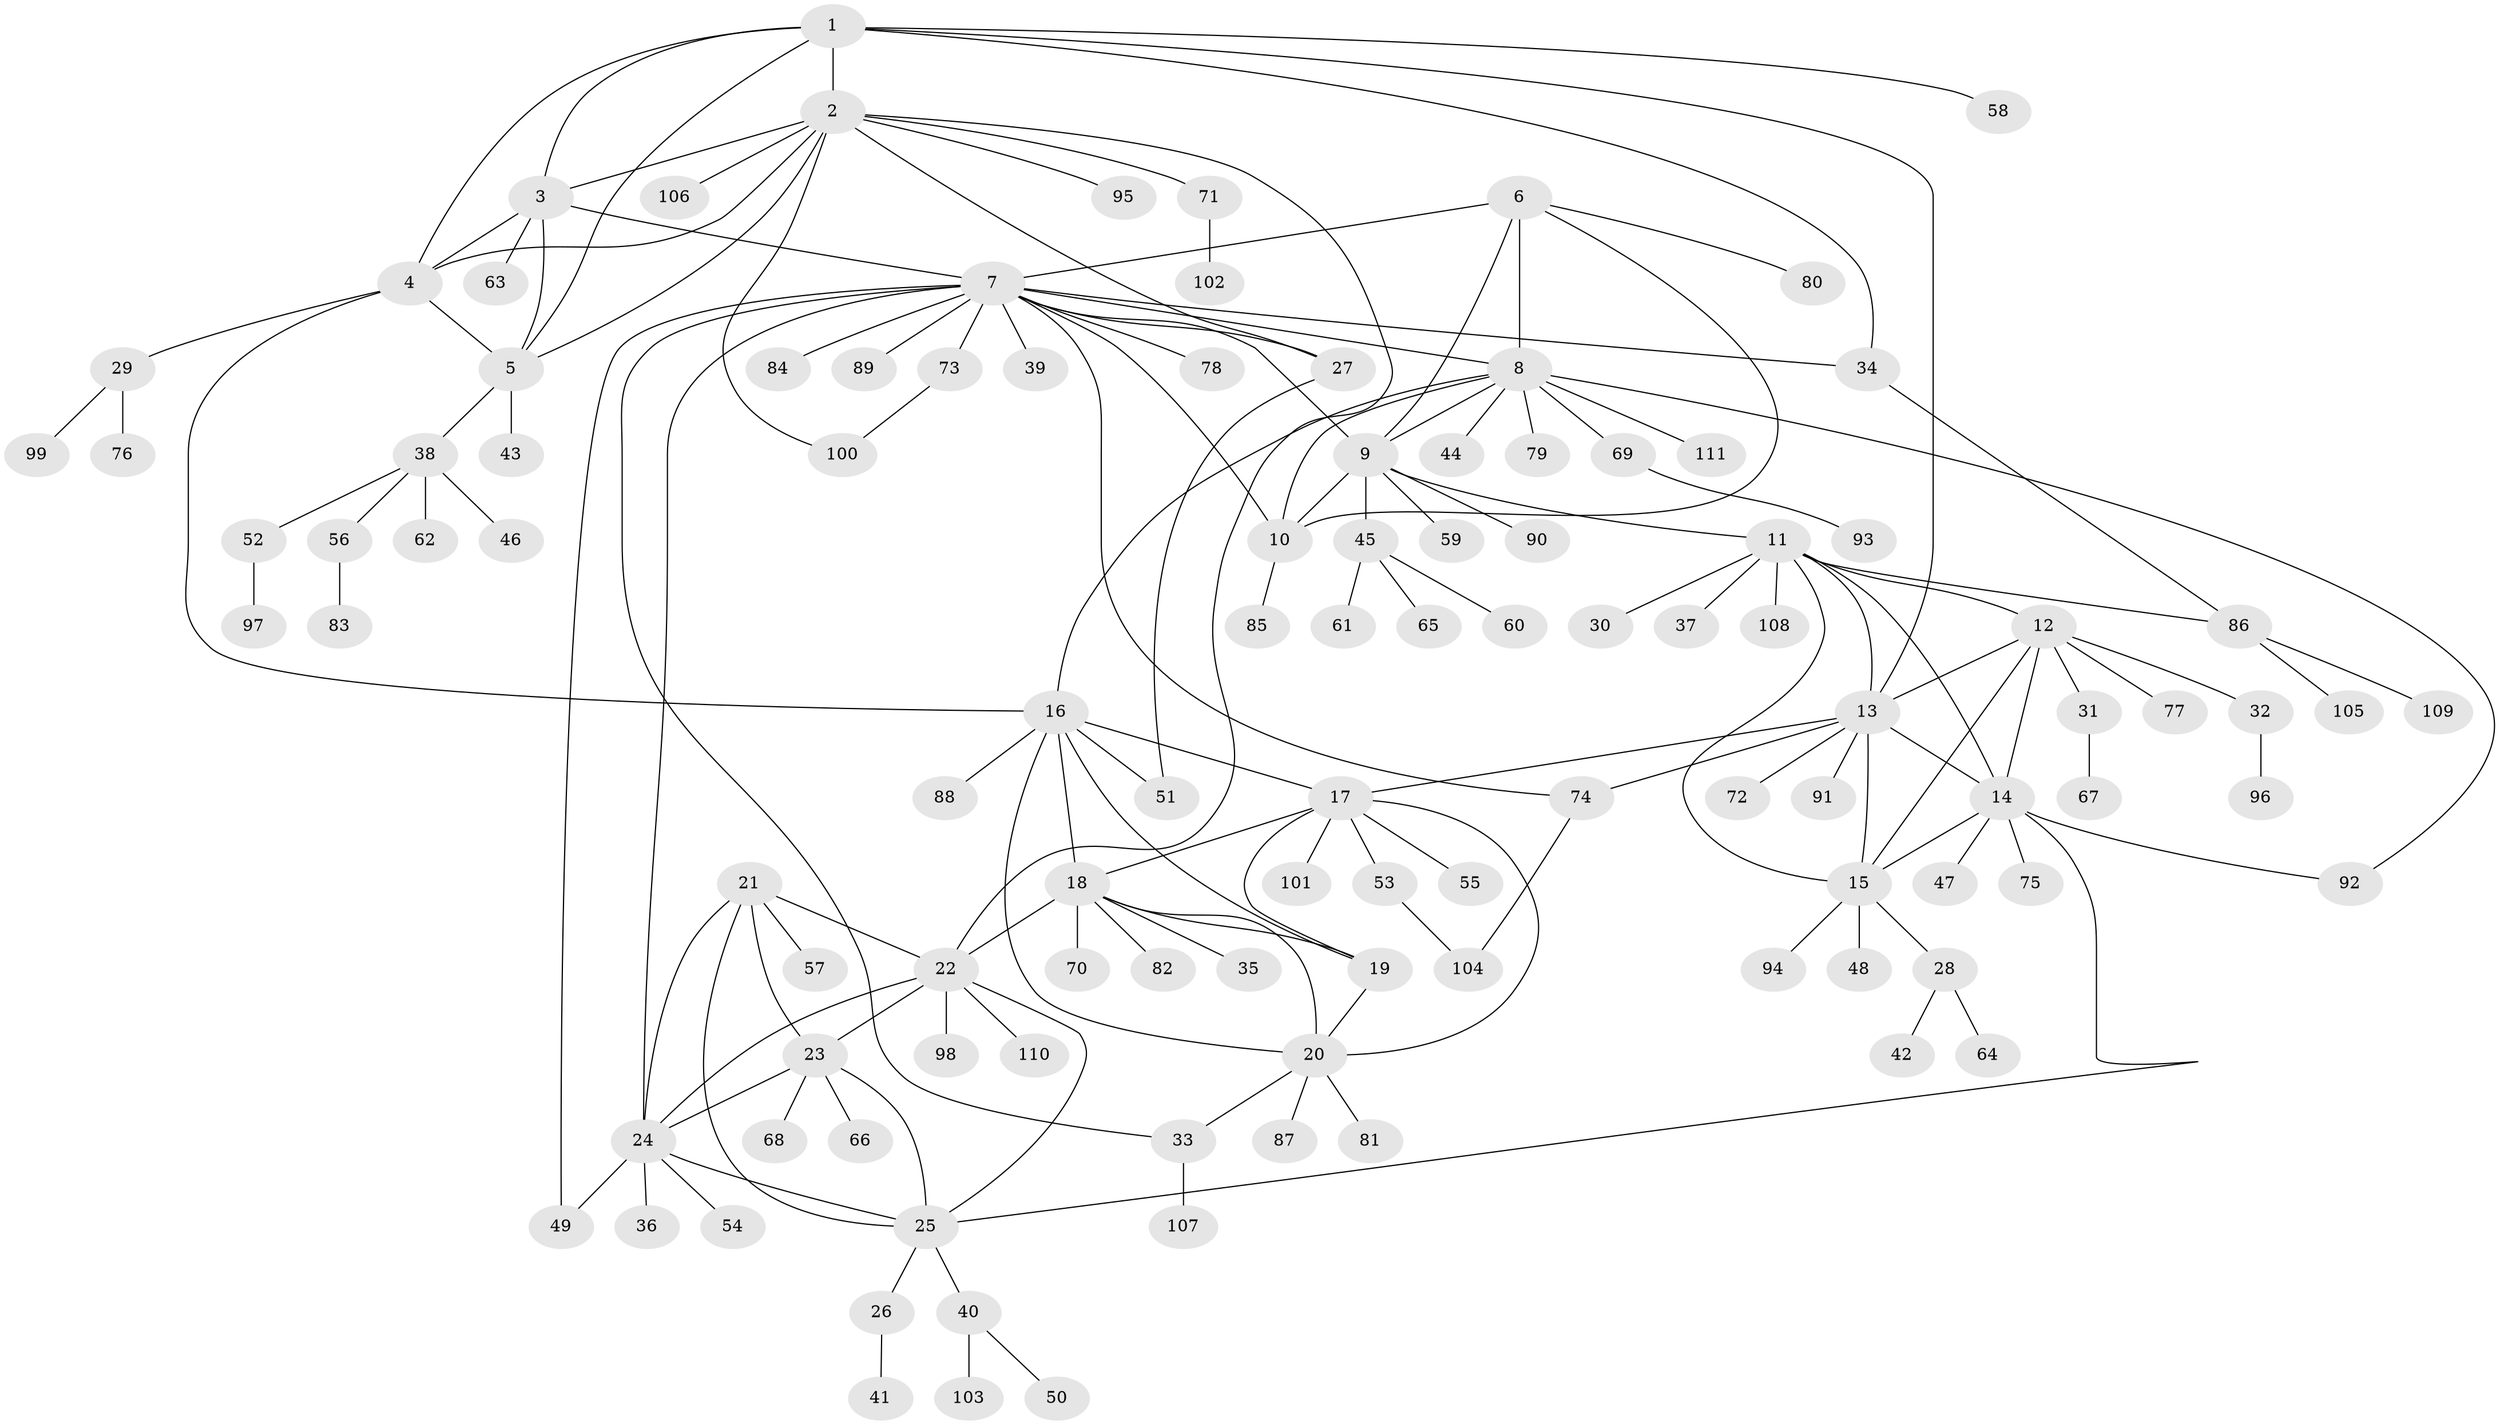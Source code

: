 // coarse degree distribution, {8: 0.015151515151515152, 6: 0.015151515151515152, 7: 0.030303030303030304, 4: 0.045454545454545456, 13: 0.030303030303030304, 11: 0.030303030303030304, 1: 0.7727272727272727, 2: 0.030303030303030304, 12: 0.015151515151515152, 3: 0.015151515151515152}
// Generated by graph-tools (version 1.1) at 2025/58/03/04/25 21:58:36]
// undirected, 111 vertices, 156 edges
graph export_dot {
graph [start="1"]
  node [color=gray90,style=filled];
  1;
  2;
  3;
  4;
  5;
  6;
  7;
  8;
  9;
  10;
  11;
  12;
  13;
  14;
  15;
  16;
  17;
  18;
  19;
  20;
  21;
  22;
  23;
  24;
  25;
  26;
  27;
  28;
  29;
  30;
  31;
  32;
  33;
  34;
  35;
  36;
  37;
  38;
  39;
  40;
  41;
  42;
  43;
  44;
  45;
  46;
  47;
  48;
  49;
  50;
  51;
  52;
  53;
  54;
  55;
  56;
  57;
  58;
  59;
  60;
  61;
  62;
  63;
  64;
  65;
  66;
  67;
  68;
  69;
  70;
  71;
  72;
  73;
  74;
  75;
  76;
  77;
  78;
  79;
  80;
  81;
  82;
  83;
  84;
  85;
  86;
  87;
  88;
  89;
  90;
  91;
  92;
  93;
  94;
  95;
  96;
  97;
  98;
  99;
  100;
  101;
  102;
  103;
  104;
  105;
  106;
  107;
  108;
  109;
  110;
  111;
  1 -- 2;
  1 -- 3;
  1 -- 4;
  1 -- 5;
  1 -- 13;
  1 -- 34;
  1 -- 58;
  2 -- 3;
  2 -- 4;
  2 -- 5;
  2 -- 22;
  2 -- 27;
  2 -- 71;
  2 -- 95;
  2 -- 100;
  2 -- 106;
  3 -- 4;
  3 -- 5;
  3 -- 7;
  3 -- 63;
  4 -- 5;
  4 -- 16;
  4 -- 29;
  5 -- 38;
  5 -- 43;
  6 -- 7;
  6 -- 8;
  6 -- 9;
  6 -- 10;
  6 -- 80;
  7 -- 8;
  7 -- 9;
  7 -- 10;
  7 -- 24;
  7 -- 27;
  7 -- 33;
  7 -- 34;
  7 -- 39;
  7 -- 49;
  7 -- 73;
  7 -- 74;
  7 -- 78;
  7 -- 84;
  7 -- 89;
  8 -- 9;
  8 -- 10;
  8 -- 16;
  8 -- 44;
  8 -- 69;
  8 -- 79;
  8 -- 92;
  8 -- 111;
  9 -- 10;
  9 -- 11;
  9 -- 45;
  9 -- 59;
  9 -- 90;
  10 -- 85;
  11 -- 12;
  11 -- 13;
  11 -- 14;
  11 -- 15;
  11 -- 30;
  11 -- 37;
  11 -- 86;
  11 -- 108;
  12 -- 13;
  12 -- 14;
  12 -- 15;
  12 -- 31;
  12 -- 32;
  12 -- 77;
  13 -- 14;
  13 -- 15;
  13 -- 17;
  13 -- 72;
  13 -- 74;
  13 -- 91;
  14 -- 15;
  14 -- 25;
  14 -- 47;
  14 -- 75;
  14 -- 92;
  15 -- 28;
  15 -- 48;
  15 -- 94;
  16 -- 17;
  16 -- 18;
  16 -- 19;
  16 -- 20;
  16 -- 51;
  16 -- 88;
  17 -- 18;
  17 -- 19;
  17 -- 20;
  17 -- 53;
  17 -- 55;
  17 -- 101;
  18 -- 19;
  18 -- 20;
  18 -- 22;
  18 -- 35;
  18 -- 70;
  18 -- 82;
  19 -- 20;
  20 -- 33;
  20 -- 81;
  20 -- 87;
  21 -- 22;
  21 -- 23;
  21 -- 24;
  21 -- 25;
  21 -- 57;
  22 -- 23;
  22 -- 24;
  22 -- 25;
  22 -- 98;
  22 -- 110;
  23 -- 24;
  23 -- 25;
  23 -- 66;
  23 -- 68;
  24 -- 25;
  24 -- 36;
  24 -- 49;
  24 -- 54;
  25 -- 26;
  25 -- 40;
  26 -- 41;
  27 -- 51;
  28 -- 42;
  28 -- 64;
  29 -- 76;
  29 -- 99;
  31 -- 67;
  32 -- 96;
  33 -- 107;
  34 -- 86;
  38 -- 46;
  38 -- 52;
  38 -- 56;
  38 -- 62;
  40 -- 50;
  40 -- 103;
  45 -- 60;
  45 -- 61;
  45 -- 65;
  52 -- 97;
  53 -- 104;
  56 -- 83;
  69 -- 93;
  71 -- 102;
  73 -- 100;
  74 -- 104;
  86 -- 105;
  86 -- 109;
}
